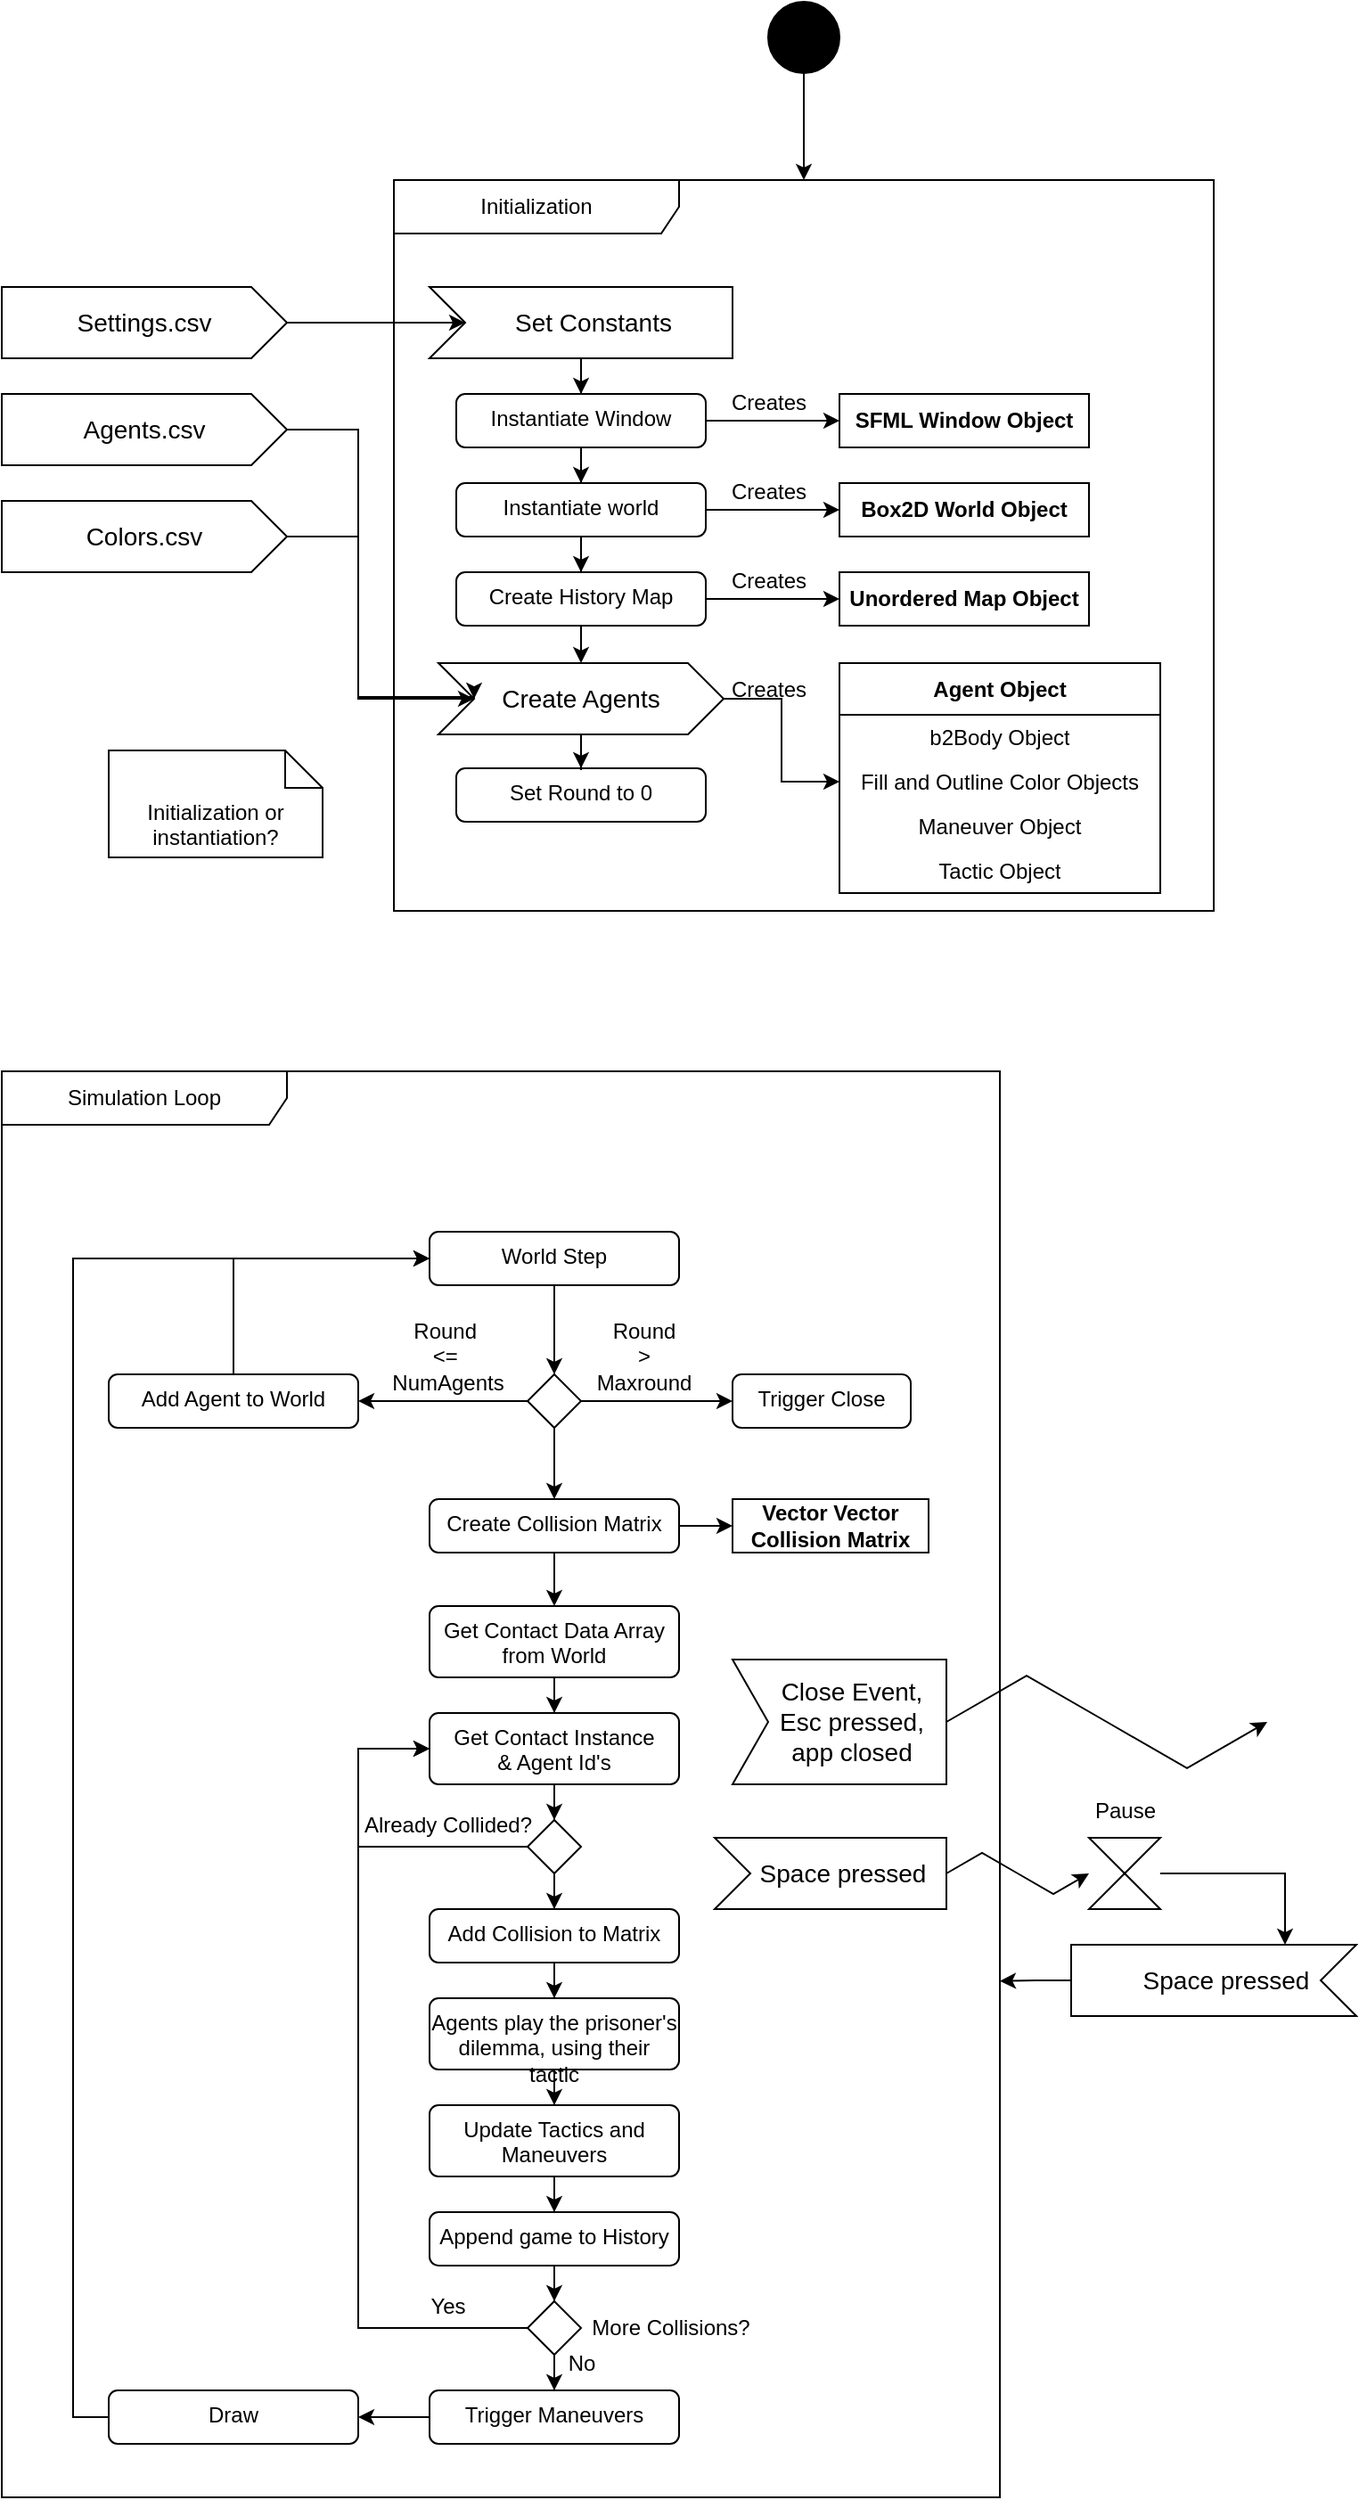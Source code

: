 <mxfile version="24.8.6">
  <diagram name="Page-1" id="0783ab3e-0a74-02c8-0abd-f7b4e66b4bec">
    <mxGraphModel dx="1615" dy="814" grid="1" gridSize="10" guides="1" tooltips="1" connect="1" arrows="1" fold="1" page="1" pageScale="1" pageWidth="850" pageHeight="1100" background="none" math="0" shadow="0">
      <root>
        <mxCell id="0" />
        <mxCell id="1" parent="0" />
        <mxCell id="HePBQS-gzyi-C_9M0Dz4-7" style="edgeStyle=orthogonalEdgeStyle;rounded=0;orthogonalLoop=1;jettySize=auto;html=1;exitX=0.5;exitY=1;exitDx=0;exitDy=0;" parent="1" source="HePBQS-gzyi-C_9M0Dz4-1" target="HePBQS-gzyi-C_9M0Dz4-6" edge="1">
          <mxGeometry relative="1" as="geometry" />
        </mxCell>
        <mxCell id="HePBQS-gzyi-C_9M0Dz4-1" value="" style="ellipse;fillColor=strokeColor;html=1;" parent="1" vertex="1">
          <mxGeometry x="630" y="40" width="40" height="40" as="geometry" />
        </mxCell>
        <mxCell id="HePBQS-gzyi-C_9M0Dz4-6" value="Initialization" style="shape=umlFrame;whiteSpace=wrap;html=1;pointerEvents=0;recursiveResize=0;container=1;collapsible=0;width=160;" parent="1" vertex="1">
          <mxGeometry x="420" y="140" width="460" height="410" as="geometry" />
        </mxCell>
        <mxCell id="HePBQS-gzyi-C_9M0Dz4-15" value="" style="edgeStyle=orthogonalEdgeStyle;rounded=0;orthogonalLoop=1;jettySize=auto;html=1;" parent="HePBQS-gzyi-C_9M0Dz4-6" source="HePBQS-gzyi-C_9M0Dz4-12" target="HePBQS-gzyi-C_9M0Dz4-14" edge="1">
          <mxGeometry relative="1" as="geometry" />
        </mxCell>
        <mxCell id="HePBQS-gzyi-C_9M0Dz4-12" value="Set Constants" style="html=1;shape=mxgraph.infographic.ribbonSimple;notch1=20;notch2=0;align=center;verticalAlign=middle;fontSize=14;fontStyle=0;fillColor=#FFFFFF;flipH=0;spacingRight=0;spacingLeft=14;whiteSpace=wrap;" parent="HePBQS-gzyi-C_9M0Dz4-6" vertex="1">
          <mxGeometry x="20" y="60" width="170" height="40" as="geometry" />
        </mxCell>
        <mxCell id="HePBQS-gzyi-C_9M0Dz4-17" value="" style="edgeStyle=orthogonalEdgeStyle;rounded=0;orthogonalLoop=1;jettySize=auto;html=1;" parent="HePBQS-gzyi-C_9M0Dz4-6" source="HePBQS-gzyi-C_9M0Dz4-14" target="HePBQS-gzyi-C_9M0Dz4-16" edge="1">
          <mxGeometry relative="1" as="geometry" />
        </mxCell>
        <mxCell id="HePBQS-gzyi-C_9M0Dz4-21" value="" style="edgeStyle=orthogonalEdgeStyle;rounded=0;orthogonalLoop=1;jettySize=auto;html=1;" parent="HePBQS-gzyi-C_9M0Dz4-6" source="HePBQS-gzyi-C_9M0Dz4-14" target="HePBQS-gzyi-C_9M0Dz4-20" edge="1">
          <mxGeometry relative="1" as="geometry" />
        </mxCell>
        <mxCell id="HePBQS-gzyi-C_9M0Dz4-14" value="Instantiate Window" style="html=1;align=center;verticalAlign=top;rounded=1;absoluteArcSize=1;arcSize=10;dashed=0;whiteSpace=wrap;" parent="HePBQS-gzyi-C_9M0Dz4-6" vertex="1">
          <mxGeometry x="35" y="120" width="140" height="30" as="geometry" />
        </mxCell>
        <mxCell id="HePBQS-gzyi-C_9M0Dz4-23" value="" style="edgeStyle=orthogonalEdgeStyle;rounded=0;orthogonalLoop=1;jettySize=auto;html=1;" parent="HePBQS-gzyi-C_9M0Dz4-6" source="HePBQS-gzyi-C_9M0Dz4-16" target="HePBQS-gzyi-C_9M0Dz4-22" edge="1">
          <mxGeometry relative="1" as="geometry" />
        </mxCell>
        <mxCell id="HePBQS-gzyi-C_9M0Dz4-38" style="edgeStyle=orthogonalEdgeStyle;rounded=0;orthogonalLoop=1;jettySize=auto;html=1;exitX=1;exitY=0.5;exitDx=0;exitDy=0;entryX=0;entryY=0.5;entryDx=0;entryDy=0;" parent="HePBQS-gzyi-C_9M0Dz4-6" source="HePBQS-gzyi-C_9M0Dz4-16" target="HePBQS-gzyi-C_9M0Dz4-32" edge="1">
          <mxGeometry relative="1" as="geometry" />
        </mxCell>
        <mxCell id="HePBQS-gzyi-C_9M0Dz4-16" value="Instantiate world" style="html=1;align=center;verticalAlign=top;rounded=1;absoluteArcSize=1;arcSize=10;dashed=0;whiteSpace=wrap;" parent="HePBQS-gzyi-C_9M0Dz4-6" vertex="1">
          <mxGeometry x="35" y="170" width="140" height="30" as="geometry" />
        </mxCell>
        <mxCell id="HePBQS-gzyi-C_9M0Dz4-20" value="SFML Window Object" style="fontStyle=1;whiteSpace=wrap;html=1;" parent="HePBQS-gzyi-C_9M0Dz4-6" vertex="1">
          <mxGeometry x="250" y="120" width="140" height="30" as="geometry" />
        </mxCell>
        <mxCell id="HePBQS-gzyi-C_9M0Dz4-39" style="edgeStyle=orthogonalEdgeStyle;rounded=0;orthogonalLoop=1;jettySize=auto;html=1;exitX=1;exitY=0.5;exitDx=0;exitDy=0;entryX=0;entryY=0.5;entryDx=0;entryDy=0;" parent="HePBQS-gzyi-C_9M0Dz4-6" source="HePBQS-gzyi-C_9M0Dz4-22" target="HePBQS-gzyi-C_9M0Dz4-34" edge="1">
          <mxGeometry relative="1" as="geometry" />
        </mxCell>
        <mxCell id="HePBQS-gzyi-C_9M0Dz4-59" value="" style="edgeStyle=orthogonalEdgeStyle;rounded=0;orthogonalLoop=1;jettySize=auto;html=1;" parent="HePBQS-gzyi-C_9M0Dz4-6" source="HePBQS-gzyi-C_9M0Dz4-22" target="HePBQS-gzyi-C_9M0Dz4-58" edge="1">
          <mxGeometry relative="1" as="geometry" />
        </mxCell>
        <mxCell id="HePBQS-gzyi-C_9M0Dz4-22" value="Create History Map" style="html=1;align=center;verticalAlign=top;rounded=1;absoluteArcSize=1;arcSize=10;dashed=0;whiteSpace=wrap;" parent="HePBQS-gzyi-C_9M0Dz4-6" vertex="1">
          <mxGeometry x="35" y="220" width="140" height="30" as="geometry" />
        </mxCell>
        <mxCell id="HePBQS-gzyi-C_9M0Dz4-28" value="Set Round to 0" style="html=1;align=center;verticalAlign=top;rounded=1;absoluteArcSize=1;arcSize=10;dashed=0;whiteSpace=wrap;" parent="HePBQS-gzyi-C_9M0Dz4-6" vertex="1">
          <mxGeometry x="35" y="330" width="140" height="30" as="geometry" />
        </mxCell>
        <mxCell id="HePBQS-gzyi-C_9M0Dz4-32" value="Box2D World Object" style="fontStyle=1;whiteSpace=wrap;html=1;" parent="HePBQS-gzyi-C_9M0Dz4-6" vertex="1">
          <mxGeometry x="250" y="170" width="140" height="30" as="geometry" />
        </mxCell>
        <mxCell id="HePBQS-gzyi-C_9M0Dz4-34" value="Unordered Map Object" style="fontStyle=1;whiteSpace=wrap;html=1;" parent="HePBQS-gzyi-C_9M0Dz4-6" vertex="1">
          <mxGeometry x="250" y="220" width="140" height="30" as="geometry" />
        </mxCell>
        <mxCell id="HePBQS-gzyi-C_9M0Dz4-41" value="Creates" style="text;html=1;align=center;verticalAlign=middle;resizable=0;points=[];autosize=1;strokeColor=none;fillColor=none;" parent="HePBQS-gzyi-C_9M0Dz4-6" vertex="1">
          <mxGeometry x="175" y="110" width="70" height="30" as="geometry" />
        </mxCell>
        <mxCell id="HePBQS-gzyi-C_9M0Dz4-42" value="Creates" style="text;html=1;align=center;verticalAlign=middle;resizable=0;points=[];autosize=1;strokeColor=none;fillColor=none;" parent="HePBQS-gzyi-C_9M0Dz4-6" vertex="1">
          <mxGeometry x="175" y="160" width="70" height="30" as="geometry" />
        </mxCell>
        <mxCell id="HePBQS-gzyi-C_9M0Dz4-43" value="Creates" style="text;html=1;align=center;verticalAlign=middle;resizable=0;points=[];autosize=1;strokeColor=none;fillColor=none;" parent="HePBQS-gzyi-C_9M0Dz4-6" vertex="1">
          <mxGeometry x="175" y="210" width="70" height="30" as="geometry" />
        </mxCell>
        <mxCell id="HePBQS-gzyi-C_9M0Dz4-45" value="Creates" style="text;html=1;align=center;verticalAlign=middle;resizable=0;points=[];autosize=1;strokeColor=none;fillColor=none;" parent="HePBQS-gzyi-C_9M0Dz4-6" vertex="1">
          <mxGeometry x="175" y="271" width="70" height="30" as="geometry" />
        </mxCell>
        <mxCell id="HePBQS-gzyi-C_9M0Dz4-51" value="Agent Object" style="swimlane;fontStyle=1;align=center;verticalAlign=middle;childLayout=stackLayout;horizontal=1;startSize=29;horizontalStack=0;resizeParent=1;resizeParentMax=0;resizeLast=0;collapsible=0;marginBottom=0;html=1;whiteSpace=wrap;" parent="HePBQS-gzyi-C_9M0Dz4-6" vertex="1">
          <mxGeometry x="250" y="271" width="180" height="129" as="geometry" />
        </mxCell>
        <mxCell id="HePBQS-gzyi-C_9M0Dz4-52" value="b2Body Object" style="text;html=1;strokeColor=none;fillColor=none;align=center;verticalAlign=middle;spacingLeft=4;spacingRight=4;overflow=hidden;rotatable=0;points=[[0,0.5],[1,0.5]];portConstraint=eastwest;whiteSpace=wrap;" parent="HePBQS-gzyi-C_9M0Dz4-51" vertex="1">
          <mxGeometry y="29" width="180" height="25" as="geometry" />
        </mxCell>
        <mxCell id="HePBQS-gzyi-C_9M0Dz4-54" value="Fill and Outline Color Objects" style="text;html=1;strokeColor=none;fillColor=none;align=center;verticalAlign=middle;spacingLeft=4;spacingRight=4;overflow=hidden;rotatable=0;points=[[0,0.5],[1,0.5]];portConstraint=eastwest;whiteSpace=wrap;" parent="HePBQS-gzyi-C_9M0Dz4-51" vertex="1">
          <mxGeometry y="54" width="180" height="25" as="geometry" />
        </mxCell>
        <mxCell id="HePBQS-gzyi-C_9M0Dz4-55" value="Maneuver Object" style="text;html=1;strokeColor=none;fillColor=none;align=center;verticalAlign=middle;spacingLeft=4;spacingRight=4;overflow=hidden;rotatable=0;points=[[0,0.5],[1,0.5]];portConstraint=eastwest;whiteSpace=wrap;" parent="HePBQS-gzyi-C_9M0Dz4-51" vertex="1">
          <mxGeometry y="79" width="180" height="25" as="geometry" />
        </mxCell>
        <mxCell id="HePBQS-gzyi-C_9M0Dz4-56" value="Tactic Object" style="text;html=1;strokeColor=none;fillColor=none;align=center;verticalAlign=middle;spacingLeft=4;spacingRight=4;overflow=hidden;rotatable=0;points=[[0,0.5],[1,0.5]];portConstraint=eastwest;whiteSpace=wrap;" parent="HePBQS-gzyi-C_9M0Dz4-51" vertex="1">
          <mxGeometry y="104" width="180" height="25" as="geometry" />
        </mxCell>
        <mxCell id="HePBQS-gzyi-C_9M0Dz4-62" value="" style="edgeStyle=orthogonalEdgeStyle;rounded=0;orthogonalLoop=1;jettySize=auto;html=1;" parent="HePBQS-gzyi-C_9M0Dz4-6" source="HePBQS-gzyi-C_9M0Dz4-58" target="HePBQS-gzyi-C_9M0Dz4-28" edge="1">
          <mxGeometry relative="1" as="geometry" />
        </mxCell>
        <mxCell id="HePBQS-gzyi-C_9M0Dz4-64" style="edgeStyle=orthogonalEdgeStyle;rounded=0;orthogonalLoop=1;jettySize=auto;html=1;exitX=1;exitY=0.5;exitDx=0;exitDy=0;exitPerimeter=0;entryX=0;entryY=0.5;entryDx=0;entryDy=0;" parent="HePBQS-gzyi-C_9M0Dz4-6" source="HePBQS-gzyi-C_9M0Dz4-58" target="HePBQS-gzyi-C_9M0Dz4-54" edge="1">
          <mxGeometry relative="1" as="geometry" />
        </mxCell>
        <mxCell id="HePBQS-gzyi-C_9M0Dz4-58" value="Create Agents" style="html=1;shape=mxgraph.infographic.ribbonSimple;notch1=20;notch2=20;align=center;verticalAlign=middle;fontSize=14;fontStyle=0;fillColor=#FFFFFF;whiteSpace=wrap;" parent="HePBQS-gzyi-C_9M0Dz4-6" vertex="1">
          <mxGeometry x="25" y="271" width="160" height="40" as="geometry" />
        </mxCell>
        <mxCell id="HePBQS-gzyi-C_9M0Dz4-8" value="&lt;div&gt;Settings.csv&lt;/div&gt;" style="html=1;shape=mxgraph.infographic.ribbonSimple;notch1=0;notch2=20;align=center;verticalAlign=middle;fontSize=14;fontStyle=0;fillColor=#FFFFFF;whiteSpace=wrap;" parent="1" vertex="1">
          <mxGeometry x="200" y="200" width="160" height="40" as="geometry" />
        </mxCell>
        <mxCell id="HePBQS-gzyi-C_9M0Dz4-9" value="Colors.csv" style="html=1;shape=mxgraph.infographic.ribbonSimple;notch1=0;notch2=20;align=center;verticalAlign=middle;fontSize=14;fontStyle=0;fillColor=#FFFFFF;whiteSpace=wrap;" parent="1" vertex="1">
          <mxGeometry x="200" y="320" width="160" height="40" as="geometry" />
        </mxCell>
        <mxCell id="HePBQS-gzyi-C_9M0Dz4-10" value="Agents.csv" style="html=1;shape=mxgraph.infographic.ribbonSimple;notch1=0;notch2=20;align=center;verticalAlign=middle;fontSize=14;fontStyle=0;fillColor=#FFFFFF;whiteSpace=wrap;" parent="1" vertex="1">
          <mxGeometry x="200" y="260" width="160" height="40" as="geometry" />
        </mxCell>
        <mxCell id="HePBQS-gzyi-C_9M0Dz4-13" style="edgeStyle=orthogonalEdgeStyle;rounded=0;orthogonalLoop=1;jettySize=auto;html=1;exitX=1;exitY=0.5;exitDx=0;exitDy=0;exitPerimeter=0;entryX=0;entryY=0;entryDx=20;entryDy=20;entryPerimeter=0;" parent="1" source="HePBQS-gzyi-C_9M0Dz4-8" target="HePBQS-gzyi-C_9M0Dz4-12" edge="1">
          <mxGeometry relative="1" as="geometry" />
        </mxCell>
        <mxCell id="HePBQS-gzyi-C_9M0Dz4-26" value="Initialization or instantiation?" style="shape=note2;boundedLbl=1;whiteSpace=wrap;html=1;size=21;verticalAlign=top;align=center;" parent="1" vertex="1">
          <mxGeometry x="260" y="460" width="120" height="60" as="geometry" />
        </mxCell>
        <mxCell id="HePBQS-gzyi-C_9M0Dz4-60" style="edgeStyle=orthogonalEdgeStyle;rounded=0;orthogonalLoop=1;jettySize=auto;html=1;exitX=1;exitY=0.5;exitDx=0;exitDy=0;exitPerimeter=0;entryX=0;entryY=0;entryDx=20;entryDy=20;entryPerimeter=0;" parent="1" source="HePBQS-gzyi-C_9M0Dz4-10" target="HePBQS-gzyi-C_9M0Dz4-58" edge="1">
          <mxGeometry relative="1" as="geometry">
            <Array as="points">
              <mxPoint x="400" y="280" />
              <mxPoint x="400" y="430" />
              <mxPoint x="465" y="430" />
            </Array>
          </mxGeometry>
        </mxCell>
        <mxCell id="HePBQS-gzyi-C_9M0Dz4-61" style="edgeStyle=orthogonalEdgeStyle;rounded=0;orthogonalLoop=1;jettySize=auto;html=1;exitX=1;exitY=0.5;exitDx=0;exitDy=0;exitPerimeter=0;entryX=0;entryY=0;entryDx=20;entryDy=20;entryPerimeter=0;" parent="1" source="HePBQS-gzyi-C_9M0Dz4-9" target="HePBQS-gzyi-C_9M0Dz4-58" edge="1">
          <mxGeometry relative="1" as="geometry">
            <Array as="points">
              <mxPoint x="400" y="340" />
              <mxPoint x="400" y="431" />
            </Array>
          </mxGeometry>
        </mxCell>
        <mxCell id="ZIDh877lTrc100sIrqAo-1" value="Simulation Loop" style="shape=umlFrame;whiteSpace=wrap;html=1;pointerEvents=0;recursiveResize=0;container=1;collapsible=0;width=160;" vertex="1" parent="1">
          <mxGeometry x="200" y="640" width="560" height="800" as="geometry" />
        </mxCell>
        <mxCell id="ZIDh877lTrc100sIrqAo-4" value="" style="edgeStyle=orthogonalEdgeStyle;rounded=0;orthogonalLoop=1;jettySize=auto;html=1;" edge="1" parent="ZIDh877lTrc100sIrqAo-1" source="ZIDh877lTrc100sIrqAo-2" target="ZIDh877lTrc100sIrqAo-3">
          <mxGeometry relative="1" as="geometry" />
        </mxCell>
        <mxCell id="ZIDh877lTrc100sIrqAo-2" value="World Step" style="html=1;align=center;verticalAlign=top;rounded=1;absoluteArcSize=1;arcSize=10;dashed=0;whiteSpace=wrap;" vertex="1" parent="ZIDh877lTrc100sIrqAo-1">
          <mxGeometry x="240" y="90" width="140" height="30" as="geometry" />
        </mxCell>
        <mxCell id="ZIDh877lTrc100sIrqAo-8" value="" style="edgeStyle=orthogonalEdgeStyle;rounded=0;orthogonalLoop=1;jettySize=auto;html=1;" edge="1" parent="ZIDh877lTrc100sIrqAo-1" source="ZIDh877lTrc100sIrqAo-3" target="ZIDh877lTrc100sIrqAo-7">
          <mxGeometry relative="1" as="geometry" />
        </mxCell>
        <mxCell id="ZIDh877lTrc100sIrqAo-13" value="" style="edgeStyle=orthogonalEdgeStyle;rounded=0;orthogonalLoop=1;jettySize=auto;html=1;" edge="1" parent="ZIDh877lTrc100sIrqAo-1" source="ZIDh877lTrc100sIrqAo-3" target="ZIDh877lTrc100sIrqAo-12">
          <mxGeometry relative="1" as="geometry" />
        </mxCell>
        <mxCell id="ZIDh877lTrc100sIrqAo-29" value="" style="edgeStyle=orthogonalEdgeStyle;rounded=0;orthogonalLoop=1;jettySize=auto;html=1;" edge="1" parent="ZIDh877lTrc100sIrqAo-1" source="ZIDh877lTrc100sIrqAo-3" target="ZIDh877lTrc100sIrqAo-28">
          <mxGeometry relative="1" as="geometry" />
        </mxCell>
        <mxCell id="ZIDh877lTrc100sIrqAo-3" value="" style="rhombus;" vertex="1" parent="ZIDh877lTrc100sIrqAo-1">
          <mxGeometry x="295" y="170" width="30" height="30" as="geometry" />
        </mxCell>
        <mxCell id="ZIDh877lTrc100sIrqAo-10" style="edgeStyle=orthogonalEdgeStyle;rounded=0;orthogonalLoop=1;jettySize=auto;html=1;exitX=0.5;exitY=0;exitDx=0;exitDy=0;entryX=0;entryY=0.5;entryDx=0;entryDy=0;" edge="1" parent="ZIDh877lTrc100sIrqAo-1" source="ZIDh877lTrc100sIrqAo-7" target="ZIDh877lTrc100sIrqAo-2">
          <mxGeometry relative="1" as="geometry" />
        </mxCell>
        <mxCell id="ZIDh877lTrc100sIrqAo-7" value="Add Agent to World" style="html=1;align=center;verticalAlign=top;rounded=1;absoluteArcSize=1;arcSize=10;dashed=0;whiteSpace=wrap;" vertex="1" parent="ZIDh877lTrc100sIrqAo-1">
          <mxGeometry x="60" y="170" width="140" height="30" as="geometry" />
        </mxCell>
        <mxCell id="ZIDh877lTrc100sIrqAo-9" value="&lt;div&gt;Round&amp;nbsp;&lt;/div&gt;&lt;div&gt;&amp;lt;=&amp;nbsp;&lt;/div&gt;&lt;div&gt;NumAgents&lt;/div&gt;" style="text;html=1;align=center;verticalAlign=middle;resizable=0;points=[];autosize=1;strokeColor=none;fillColor=none;" vertex="1" parent="ZIDh877lTrc100sIrqAo-1">
          <mxGeometry x="210" y="130" width="80" height="60" as="geometry" />
        </mxCell>
        <mxCell id="ZIDh877lTrc100sIrqAo-12" value="Trigger Close" style="html=1;align=center;verticalAlign=top;rounded=1;absoluteArcSize=1;arcSize=10;dashed=0;whiteSpace=wrap;" vertex="1" parent="ZIDh877lTrc100sIrqAo-1">
          <mxGeometry x="410" y="170" width="100" height="30" as="geometry" />
        </mxCell>
        <mxCell id="ZIDh877lTrc100sIrqAo-14" value="&lt;div&gt;Round&lt;/div&gt;&lt;div&gt;&amp;gt;&lt;/div&gt;&lt;div&gt;Maxround&lt;br&gt;&lt;/div&gt;" style="text;html=1;align=center;verticalAlign=middle;resizable=0;points=[];autosize=1;strokeColor=none;fillColor=none;" vertex="1" parent="ZIDh877lTrc100sIrqAo-1">
          <mxGeometry x="325" y="130" width="70" height="60" as="geometry" />
        </mxCell>
        <mxCell id="ZIDh877lTrc100sIrqAo-31" value="" style="edgeStyle=orthogonalEdgeStyle;rounded=0;orthogonalLoop=1;jettySize=auto;html=1;" edge="1" parent="ZIDh877lTrc100sIrqAo-1" source="ZIDh877lTrc100sIrqAo-28" target="ZIDh877lTrc100sIrqAo-30">
          <mxGeometry relative="1" as="geometry" />
        </mxCell>
        <mxCell id="ZIDh877lTrc100sIrqAo-39" style="edgeStyle=orthogonalEdgeStyle;rounded=0;orthogonalLoop=1;jettySize=auto;html=1;exitX=0.5;exitY=1;exitDx=0;exitDy=0;entryX=0.5;entryY=0;entryDx=0;entryDy=0;" edge="1" parent="ZIDh877lTrc100sIrqAo-1" source="ZIDh877lTrc100sIrqAo-28" target="ZIDh877lTrc100sIrqAo-32">
          <mxGeometry relative="1" as="geometry" />
        </mxCell>
        <mxCell id="ZIDh877lTrc100sIrqAo-28" value="Create Collision Matrix" style="html=1;align=center;verticalAlign=top;rounded=1;absoluteArcSize=1;arcSize=10;dashed=0;whiteSpace=wrap;" vertex="1" parent="ZIDh877lTrc100sIrqAo-1">
          <mxGeometry x="240" y="240" width="140" height="30" as="geometry" />
        </mxCell>
        <mxCell id="ZIDh877lTrc100sIrqAo-30" value="&lt;div&gt;Vector Vector&lt;/div&gt;&lt;div&gt;Collision Matrix&lt;br&gt;&lt;/div&gt;" style="fontStyle=1;whiteSpace=wrap;html=1;" vertex="1" parent="ZIDh877lTrc100sIrqAo-1">
          <mxGeometry x="410" y="240" width="110" height="30" as="geometry" />
        </mxCell>
        <mxCell id="ZIDh877lTrc100sIrqAo-37" value="" style="edgeStyle=orthogonalEdgeStyle;rounded=0;orthogonalLoop=1;jettySize=auto;html=1;" edge="1" parent="ZIDh877lTrc100sIrqAo-1" source="ZIDh877lTrc100sIrqAo-32" target="ZIDh877lTrc100sIrqAo-33">
          <mxGeometry relative="1" as="geometry" />
        </mxCell>
        <mxCell id="ZIDh877lTrc100sIrqAo-32" value="&lt;div&gt;Get Contact Data Array from World&lt;br&gt;&lt;/div&gt;" style="html=1;align=center;verticalAlign=top;rounded=1;absoluteArcSize=1;arcSize=10;dashed=0;whiteSpace=wrap;" vertex="1" parent="ZIDh877lTrc100sIrqAo-1">
          <mxGeometry x="240" y="300" width="140" height="40" as="geometry" />
        </mxCell>
        <mxCell id="ZIDh877lTrc100sIrqAo-43" value="" style="edgeStyle=orthogonalEdgeStyle;rounded=0;orthogonalLoop=1;jettySize=auto;html=1;" edge="1" parent="ZIDh877lTrc100sIrqAo-1" source="ZIDh877lTrc100sIrqAo-33" target="ZIDh877lTrc100sIrqAo-42">
          <mxGeometry relative="1" as="geometry" />
        </mxCell>
        <mxCell id="ZIDh877lTrc100sIrqAo-33" value="&lt;div&gt;Get Contact Instance&lt;/div&gt;&lt;div&gt;&amp;amp; Agent Id&#39;s&lt;br&gt;&lt;/div&gt;" style="html=1;align=center;verticalAlign=top;rounded=1;absoluteArcSize=1;arcSize=10;dashed=0;whiteSpace=wrap;" vertex="1" parent="ZIDh877lTrc100sIrqAo-1">
          <mxGeometry x="240" y="360" width="140" height="40" as="geometry" />
        </mxCell>
        <mxCell id="ZIDh877lTrc100sIrqAo-44" style="edgeStyle=orthogonalEdgeStyle;rounded=0;orthogonalLoop=1;jettySize=auto;html=1;exitX=0;exitY=0.5;exitDx=0;exitDy=0;entryX=0;entryY=0.5;entryDx=0;entryDy=0;" edge="1" parent="ZIDh877lTrc100sIrqAo-1" source="ZIDh877lTrc100sIrqAo-42" target="ZIDh877lTrc100sIrqAo-33">
          <mxGeometry relative="1" as="geometry">
            <Array as="points">
              <mxPoint x="200" y="435" />
              <mxPoint x="200" y="380" />
            </Array>
          </mxGeometry>
        </mxCell>
        <mxCell id="ZIDh877lTrc100sIrqAo-47" value="" style="edgeStyle=orthogonalEdgeStyle;rounded=0;orthogonalLoop=1;jettySize=auto;html=1;" edge="1" parent="ZIDh877lTrc100sIrqAo-1" source="ZIDh877lTrc100sIrqAo-42" target="ZIDh877lTrc100sIrqAo-46">
          <mxGeometry relative="1" as="geometry" />
        </mxCell>
        <mxCell id="ZIDh877lTrc100sIrqAo-42" value="" style="rhombus;" vertex="1" parent="ZIDh877lTrc100sIrqAo-1">
          <mxGeometry x="295" y="420" width="30" height="30" as="geometry" />
        </mxCell>
        <mxCell id="ZIDh877lTrc100sIrqAo-45" value="Already Collided?" style="text;html=1;align=center;verticalAlign=middle;resizable=0;points=[];autosize=1;strokeColor=none;fillColor=none;" vertex="1" parent="ZIDh877lTrc100sIrqAo-1">
          <mxGeometry x="195" y="408" width="110" height="30" as="geometry" />
        </mxCell>
        <mxCell id="ZIDh877lTrc100sIrqAo-50" value="" style="edgeStyle=orthogonalEdgeStyle;rounded=0;orthogonalLoop=1;jettySize=auto;html=1;" edge="1" parent="ZIDh877lTrc100sIrqAo-1" source="ZIDh877lTrc100sIrqAo-46" target="ZIDh877lTrc100sIrqAo-48">
          <mxGeometry relative="1" as="geometry" />
        </mxCell>
        <mxCell id="ZIDh877lTrc100sIrqAo-46" value="Add Collision to Matrix" style="html=1;align=center;verticalAlign=top;rounded=1;absoluteArcSize=1;arcSize=10;dashed=0;whiteSpace=wrap;" vertex="1" parent="ZIDh877lTrc100sIrqAo-1">
          <mxGeometry x="240" y="470" width="140" height="30" as="geometry" />
        </mxCell>
        <mxCell id="ZIDh877lTrc100sIrqAo-52" value="" style="edgeStyle=orthogonalEdgeStyle;rounded=0;orthogonalLoop=1;jettySize=auto;html=1;" edge="1" parent="ZIDh877lTrc100sIrqAo-1" source="ZIDh877lTrc100sIrqAo-48" target="ZIDh877lTrc100sIrqAo-51">
          <mxGeometry relative="1" as="geometry" />
        </mxCell>
        <mxCell id="ZIDh877lTrc100sIrqAo-48" value="Agents play the prisoner&#39;s dilemma, using their tactic " style="html=1;align=center;verticalAlign=top;rounded=1;absoluteArcSize=1;arcSize=10;dashed=0;whiteSpace=wrap;" vertex="1" parent="ZIDh877lTrc100sIrqAo-1">
          <mxGeometry x="240" y="520" width="140" height="40" as="geometry" />
        </mxCell>
        <mxCell id="ZIDh877lTrc100sIrqAo-49" style="edgeStyle=orthogonalEdgeStyle;rounded=0;orthogonalLoop=1;jettySize=auto;html=1;exitX=0.5;exitY=1;exitDx=0;exitDy=0;" edge="1" parent="ZIDh877lTrc100sIrqAo-1" source="ZIDh877lTrc100sIrqAo-48" target="ZIDh877lTrc100sIrqAo-48">
          <mxGeometry relative="1" as="geometry" />
        </mxCell>
        <mxCell id="ZIDh877lTrc100sIrqAo-87" value="" style="edgeStyle=orthogonalEdgeStyle;rounded=0;orthogonalLoop=1;jettySize=auto;html=1;" edge="1" parent="ZIDh877lTrc100sIrqAo-1" source="ZIDh877lTrc100sIrqAo-51" target="ZIDh877lTrc100sIrqAo-86">
          <mxGeometry relative="1" as="geometry" />
        </mxCell>
        <mxCell id="ZIDh877lTrc100sIrqAo-51" value="&lt;div&gt;Update Tactics and Maneuvers&lt;br&gt;&lt;/div&gt;" style="html=1;align=center;verticalAlign=top;rounded=1;absoluteArcSize=1;arcSize=10;dashed=0;whiteSpace=wrap;" vertex="1" parent="ZIDh877lTrc100sIrqAo-1">
          <mxGeometry x="240" y="580" width="140" height="40" as="geometry" />
        </mxCell>
        <mxCell id="ZIDh877lTrc100sIrqAo-89" value="" style="edgeStyle=orthogonalEdgeStyle;rounded=0;orthogonalLoop=1;jettySize=auto;html=1;" edge="1" parent="ZIDh877lTrc100sIrqAo-1" source="ZIDh877lTrc100sIrqAo-86" target="ZIDh877lTrc100sIrqAo-88">
          <mxGeometry relative="1" as="geometry" />
        </mxCell>
        <mxCell id="ZIDh877lTrc100sIrqAo-86" value="Append game to History" style="html=1;align=center;verticalAlign=top;rounded=1;absoluteArcSize=1;arcSize=10;dashed=0;whiteSpace=wrap;" vertex="1" parent="ZIDh877lTrc100sIrqAo-1">
          <mxGeometry x="240" y="640" width="140" height="30" as="geometry" />
        </mxCell>
        <mxCell id="ZIDh877lTrc100sIrqAo-90" style="edgeStyle=orthogonalEdgeStyle;rounded=0;orthogonalLoop=1;jettySize=auto;html=1;exitX=0;exitY=0.5;exitDx=0;exitDy=0;entryX=0;entryY=0.5;entryDx=0;entryDy=0;" edge="1" parent="ZIDh877lTrc100sIrqAo-1" source="ZIDh877lTrc100sIrqAo-88" target="ZIDh877lTrc100sIrqAo-33">
          <mxGeometry relative="1" as="geometry">
            <Array as="points">
              <mxPoint x="200" y="705" />
              <mxPoint x="200" y="380" />
            </Array>
          </mxGeometry>
        </mxCell>
        <mxCell id="ZIDh877lTrc100sIrqAo-101" value="" style="edgeStyle=orthogonalEdgeStyle;rounded=0;orthogonalLoop=1;jettySize=auto;html=1;" edge="1" parent="ZIDh877lTrc100sIrqAo-1" source="ZIDh877lTrc100sIrqAo-88" target="ZIDh877lTrc100sIrqAo-95">
          <mxGeometry relative="1" as="geometry" />
        </mxCell>
        <mxCell id="ZIDh877lTrc100sIrqAo-88" value="" style="rhombus;" vertex="1" parent="ZIDh877lTrc100sIrqAo-1">
          <mxGeometry x="295" y="690" width="30" height="30" as="geometry" />
        </mxCell>
        <mxCell id="ZIDh877lTrc100sIrqAo-92" value="More Collisions?" style="text;html=1;align=center;verticalAlign=middle;resizable=0;points=[];autosize=1;strokeColor=none;fillColor=none;" vertex="1" parent="ZIDh877lTrc100sIrqAo-1">
          <mxGeometry x="320" y="690" width="110" height="30" as="geometry" />
        </mxCell>
        <mxCell id="ZIDh877lTrc100sIrqAo-17" style="edgeStyle=isometricEdgeStyle;rounded=0;orthogonalLoop=1;jettySize=auto;html=1;exitX=1;exitY=0.5;exitDx=0;exitDy=0;exitPerimeter=0;" edge="1" parent="ZIDh877lTrc100sIrqAo-1" source="ZIDh877lTrc100sIrqAo-15">
          <mxGeometry relative="1" as="geometry">
            <mxPoint x="710" y="365" as="targetPoint" />
          </mxGeometry>
        </mxCell>
        <mxCell id="ZIDh877lTrc100sIrqAo-20" style="edgeStyle=isometricEdgeStyle;rounded=0;orthogonalLoop=1;jettySize=auto;html=1;exitX=1;exitY=0.5;exitDx=0;exitDy=0;exitPerimeter=0;entryX=0;entryY=0.5;entryDx=0;entryDy=0;" edge="1" parent="ZIDh877lTrc100sIrqAo-1" source="ZIDh877lTrc100sIrqAo-18" target="ZIDh877lTrc100sIrqAo-19">
          <mxGeometry relative="1" as="geometry" />
        </mxCell>
        <mxCell id="ZIDh877lTrc100sIrqAo-22" style="edgeStyle=orthogonalEdgeStyle;rounded=0;orthogonalLoop=1;jettySize=auto;html=1;exitX=1;exitY=0.5;exitDx=0;exitDy=0;entryX=0;entryY=0;entryDx=40;entryDy=40;entryPerimeter=0;" edge="1" parent="ZIDh877lTrc100sIrqAo-1" source="ZIDh877lTrc100sIrqAo-19" target="ZIDh877lTrc100sIrqAo-21">
          <mxGeometry relative="1" as="geometry" />
        </mxCell>
        <mxCell id="ZIDh877lTrc100sIrqAo-15" value="&lt;div&gt;Close Event,&lt;/div&gt;&lt;div&gt;Esc pressed,&lt;/div&gt;&lt;div&gt;app closed&lt;br&gt;&lt;/div&gt;" style="html=1;shape=mxgraph.infographic.ribbonSimple;notch1=20;notch2=0;align=center;verticalAlign=middle;fontSize=14;fontStyle=0;fillColor=#FFFFFF;flipH=0;spacingRight=0;spacingLeft=14;whiteSpace=wrap;" vertex="1" parent="ZIDh877lTrc100sIrqAo-1">
          <mxGeometry x="410" y="330" width="120" height="70" as="geometry" />
        </mxCell>
        <mxCell id="ZIDh877lTrc100sIrqAo-18" value="Space pressed" style="html=1;shape=mxgraph.infographic.ribbonSimple;notch1=20;notch2=0;align=center;verticalAlign=middle;fontSize=14;fontStyle=0;fillColor=#FFFFFF;flipH=0;spacingRight=0;spacingLeft=14;whiteSpace=wrap;" vertex="1" parent="ZIDh877lTrc100sIrqAo-1">
          <mxGeometry x="400" y="430" width="130" height="40" as="geometry" />
        </mxCell>
        <mxCell id="ZIDh877lTrc100sIrqAo-19" value="" style="shape=collate;html=1;" vertex="1" parent="ZIDh877lTrc100sIrqAo-1">
          <mxGeometry x="610" y="430" width="40" height="40" as="geometry" />
        </mxCell>
        <mxCell id="ZIDh877lTrc100sIrqAo-26" value="Pause" style="text;html=1;align=center;verticalAlign=middle;resizable=0;points=[];autosize=1;strokeColor=none;fillColor=none;" vertex="1" parent="ZIDh877lTrc100sIrqAo-1">
          <mxGeometry x="600" y="400" width="60" height="30" as="geometry" />
        </mxCell>
        <mxCell id="ZIDh877lTrc100sIrqAo-21" value="Space pressed" style="html=1;shape=mxgraph.infographic.ribbonSimple;notch1=20;notch2=0;align=center;verticalAlign=middle;fontSize=14;fontStyle=0;fillColor=#FFFFFF;flipH=0;spacingRight=0;spacingLeft=14;whiteSpace=wrap;direction=west;" vertex="1" parent="ZIDh877lTrc100sIrqAo-1">
          <mxGeometry x="600" y="490" width="160" height="40" as="geometry" />
        </mxCell>
        <mxCell id="ZIDh877lTrc100sIrqAo-94" value="&lt;div&gt;Yes&lt;/div&gt;" style="text;html=1;align=center;verticalAlign=middle;resizable=0;points=[];autosize=1;strokeColor=none;fillColor=none;" vertex="1" parent="ZIDh877lTrc100sIrqAo-1">
          <mxGeometry x="230" y="678" width="40" height="30" as="geometry" />
        </mxCell>
        <mxCell id="ZIDh877lTrc100sIrqAo-98" value="" style="edgeStyle=orthogonalEdgeStyle;rounded=0;orthogonalLoop=1;jettySize=auto;html=1;" edge="1" parent="ZIDh877lTrc100sIrqAo-1" source="ZIDh877lTrc100sIrqAo-95" target="ZIDh877lTrc100sIrqAo-96">
          <mxGeometry relative="1" as="geometry" />
        </mxCell>
        <mxCell id="ZIDh877lTrc100sIrqAo-95" value="Trigger Maneuvers" style="html=1;align=center;verticalAlign=top;rounded=1;absoluteArcSize=1;arcSize=10;dashed=0;whiteSpace=wrap;" vertex="1" parent="ZIDh877lTrc100sIrqAo-1">
          <mxGeometry x="240" y="740" width="140" height="30" as="geometry" />
        </mxCell>
        <mxCell id="ZIDh877lTrc100sIrqAo-100" style="edgeStyle=orthogonalEdgeStyle;rounded=0;orthogonalLoop=1;jettySize=auto;html=1;exitX=0;exitY=0.5;exitDx=0;exitDy=0;entryX=0;entryY=0.5;entryDx=0;entryDy=0;" edge="1" parent="ZIDh877lTrc100sIrqAo-1" source="ZIDh877lTrc100sIrqAo-96" target="ZIDh877lTrc100sIrqAo-2">
          <mxGeometry relative="1" as="geometry" />
        </mxCell>
        <mxCell id="ZIDh877lTrc100sIrqAo-96" value="Draw" style="html=1;align=center;verticalAlign=top;rounded=1;absoluteArcSize=1;arcSize=10;dashed=0;whiteSpace=wrap;" vertex="1" parent="ZIDh877lTrc100sIrqAo-1">
          <mxGeometry x="60" y="740" width="140" height="30" as="geometry" />
        </mxCell>
        <mxCell id="ZIDh877lTrc100sIrqAo-102" value="No" style="text;html=1;align=center;verticalAlign=middle;resizable=0;points=[];autosize=1;strokeColor=none;fillColor=none;" vertex="1" parent="ZIDh877lTrc100sIrqAo-1">
          <mxGeometry x="305" y="710" width="40" height="30" as="geometry" />
        </mxCell>
        <mxCell id="ZIDh877lTrc100sIrqAo-104" style="edgeStyle=orthogonalEdgeStyle;rounded=0;orthogonalLoop=1;jettySize=auto;html=1;exitX=1;exitY=0.5;exitDx=0;exitDy=0;exitPerimeter=0;entryX=1;entryY=0.638;entryDx=0;entryDy=0;entryPerimeter=0;" edge="1" parent="ZIDh877lTrc100sIrqAo-1" source="ZIDh877lTrc100sIrqAo-21" target="ZIDh877lTrc100sIrqAo-1">
          <mxGeometry relative="1" as="geometry" />
        </mxCell>
      </root>
    </mxGraphModel>
  </diagram>
</mxfile>
